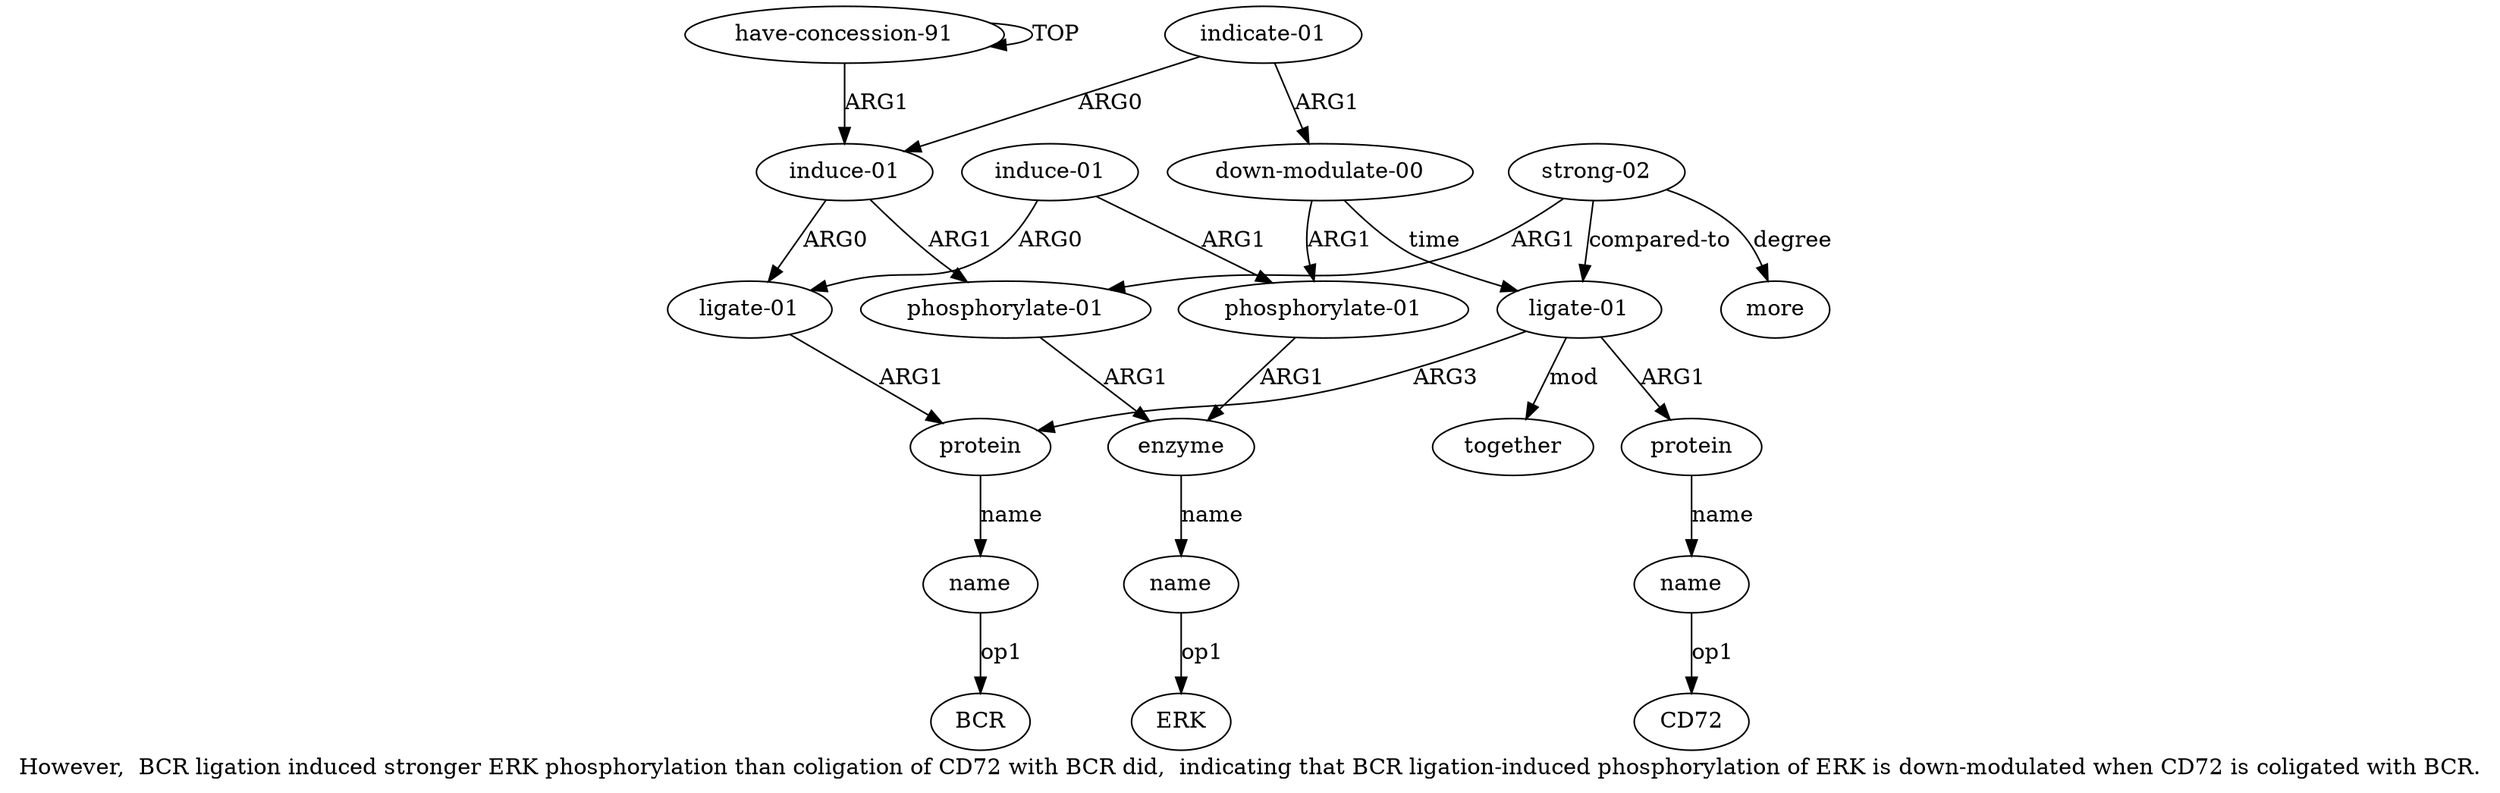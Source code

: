 digraph  {
	graph [label="However,  BCR ligation induced stronger ERK phosphorylation than coligation of CD72 with BCR did,  indicating that BCR ligation-induced \
phosphorylation of ERK is down-modulated when CD72 is coligated with BCR."];
	node [label="\N"];
	a15	 [color=black,
		gold_ind=15,
		gold_label="down-modulate-00",
		label="down-modulate-00",
		test_ind=15,
		test_label="down-modulate-00"];
	a16	 [color=black,
		gold_ind=16,
		gold_label="phosphorylate-01",
		label="phosphorylate-01",
		test_ind=16,
		test_label="phosphorylate-01"];
	a15 -> a16 [key=0,
	color=black,
	gold_label=ARG1,
	label=ARG1,
	test_label=ARG1];
a10 [color=black,
	gold_ind=10,
	gold_label="ligate-01",
	label="ligate-01",
	test_ind=10,
	test_label="ligate-01"];
a15 -> a10 [key=0,
color=black,
gold_label=time,
label=time,
test_label=time];
a14 [color=black,
gold_ind=14,
gold_label="indicate-01",
label="indicate-01",
test_ind=14,
test_label="indicate-01"];
a14 -> a15 [key=0,
color=black,
gold_label=ARG1,
label=ARG1,
test_label=ARG1];
a1 [color=black,
gold_ind=1,
gold_label="induce-01",
label="induce-01",
test_ind=1,
test_label="induce-01"];
a14 -> a1 [key=0,
color=black,
gold_label=ARG0,
label=ARG0,
test_label=ARG0];
a17 [color=black,
gold_ind=17,
gold_label="induce-01",
label="induce-01",
test_ind=17,
test_label="induce-01"];
a17 -> a16 [key=0,
color=black,
gold_label=ARG1,
label=ARG1,
test_label=ARG1];
a2 [color=black,
gold_ind=2,
gold_label="ligate-01",
label="ligate-01",
test_ind=2,
test_label="ligate-01"];
a17 -> a2 [key=0,
color=black,
gold_label=ARG0,
label=ARG0,
test_label=ARG0];
a6 [color=black,
gold_ind=6,
gold_label=enzyme,
label=enzyme,
test_ind=6,
test_label=enzyme];
a16 -> a6 [key=0,
color=black,
gold_label=ARG1,
label=ARG1,
test_label=ARG1];
a11 [color=black,
gold_ind=11,
gold_label=protein,
label=protein,
test_ind=11,
test_label=protein];
a12 [color=black,
gold_ind=12,
gold_label=name,
label=name,
test_ind=12,
test_label=name];
a11 -> a12 [key=0,
color=black,
gold_label=name,
label=name,
test_label=name];
a10 -> a11 [key=0,
color=black,
gold_label=ARG1,
label=ARG1,
test_label=ARG1];
a13 [color=black,
gold_ind=13,
gold_label=together,
label=together,
test_ind=13,
test_label=together];
a10 -> a13 [key=0,
color=black,
gold_label=mod,
label=mod,
test_label=mod];
a3 [color=black,
gold_ind=3,
gold_label=protein,
label=protein,
test_ind=3,
test_label=protein];
a10 -> a3 [key=0,
color=black,
gold_label=ARG3,
label=ARG3,
test_label=ARG3];
"a12 CD72" [color=black,
gold_ind=-1,
gold_label=CD72,
label=CD72,
test_ind=-1,
test_label=CD72];
a12 -> "a12 CD72" [key=0,
color=black,
gold_label=op1,
label=op1,
test_label=op1];
"a4 BCR" [color=black,
gold_ind=-1,
gold_label=BCR,
label=BCR,
test_ind=-1,
test_label=BCR];
"a7 ERK" [color=black,
gold_ind=-1,
gold_label=ERK,
label=ERK,
test_ind=-1,
test_label=ERK];
a1 -> a2 [key=0,
color=black,
gold_label=ARG0,
label=ARG0,
test_label=ARG0];
a5 [color=black,
gold_ind=5,
gold_label="phosphorylate-01",
label="phosphorylate-01",
test_ind=5,
test_label="phosphorylate-01"];
a1 -> a5 [key=0,
color=black,
gold_label=ARG1,
label=ARG1,
test_label=ARG1];
a0 [color=black,
gold_ind=0,
gold_label="have-concession-91",
label="have-concession-91",
test_ind=0,
test_label="have-concession-91"];
a0 -> a1 [key=0,
color=black,
gold_label=ARG1,
label=ARG1,
test_label=ARG1];
a0 -> a0 [key=0,
color=black,
gold_label=TOP,
label=TOP,
test_label=TOP];
a4 [color=black,
gold_ind=4,
gold_label=name,
label=name,
test_ind=4,
test_label=name];
a3 -> a4 [key=0,
color=black,
gold_label=name,
label=name,
test_label=name];
a2 -> a3 [key=0,
color=black,
gold_label=ARG1,
label=ARG1,
test_label=ARG1];
a5 -> a6 [key=0,
color=black,
gold_label=ARG1,
label=ARG1,
test_label=ARG1];
a4 -> "a4 BCR" [key=0,
color=black,
gold_label=op1,
label=op1,
test_label=op1];
a7 [color=black,
gold_ind=7,
gold_label=name,
label=name,
test_ind=7,
test_label=name];
a7 -> "a7 ERK" [key=0,
color=black,
gold_label=op1,
label=op1,
test_label=op1];
a6 -> a7 [key=0,
color=black,
gold_label=name,
label=name,
test_label=name];
a9 [color=black,
gold_ind=9,
gold_label=more,
label=more,
test_ind=9,
test_label=more];
a8 [color=black,
gold_ind=8,
gold_label="strong-02",
label="strong-02",
test_ind=8,
test_label="strong-02"];
a8 -> a10 [key=0,
color=black,
gold_label="compared-to",
label="compared-to",
test_label="compared-to"];
a8 -> a5 [key=0,
color=black,
gold_label=ARG1,
label=ARG1,
test_label=ARG1];
a8 -> a9 [key=0,
color=black,
gold_label=degree,
label=degree,
test_label=degree];
}
